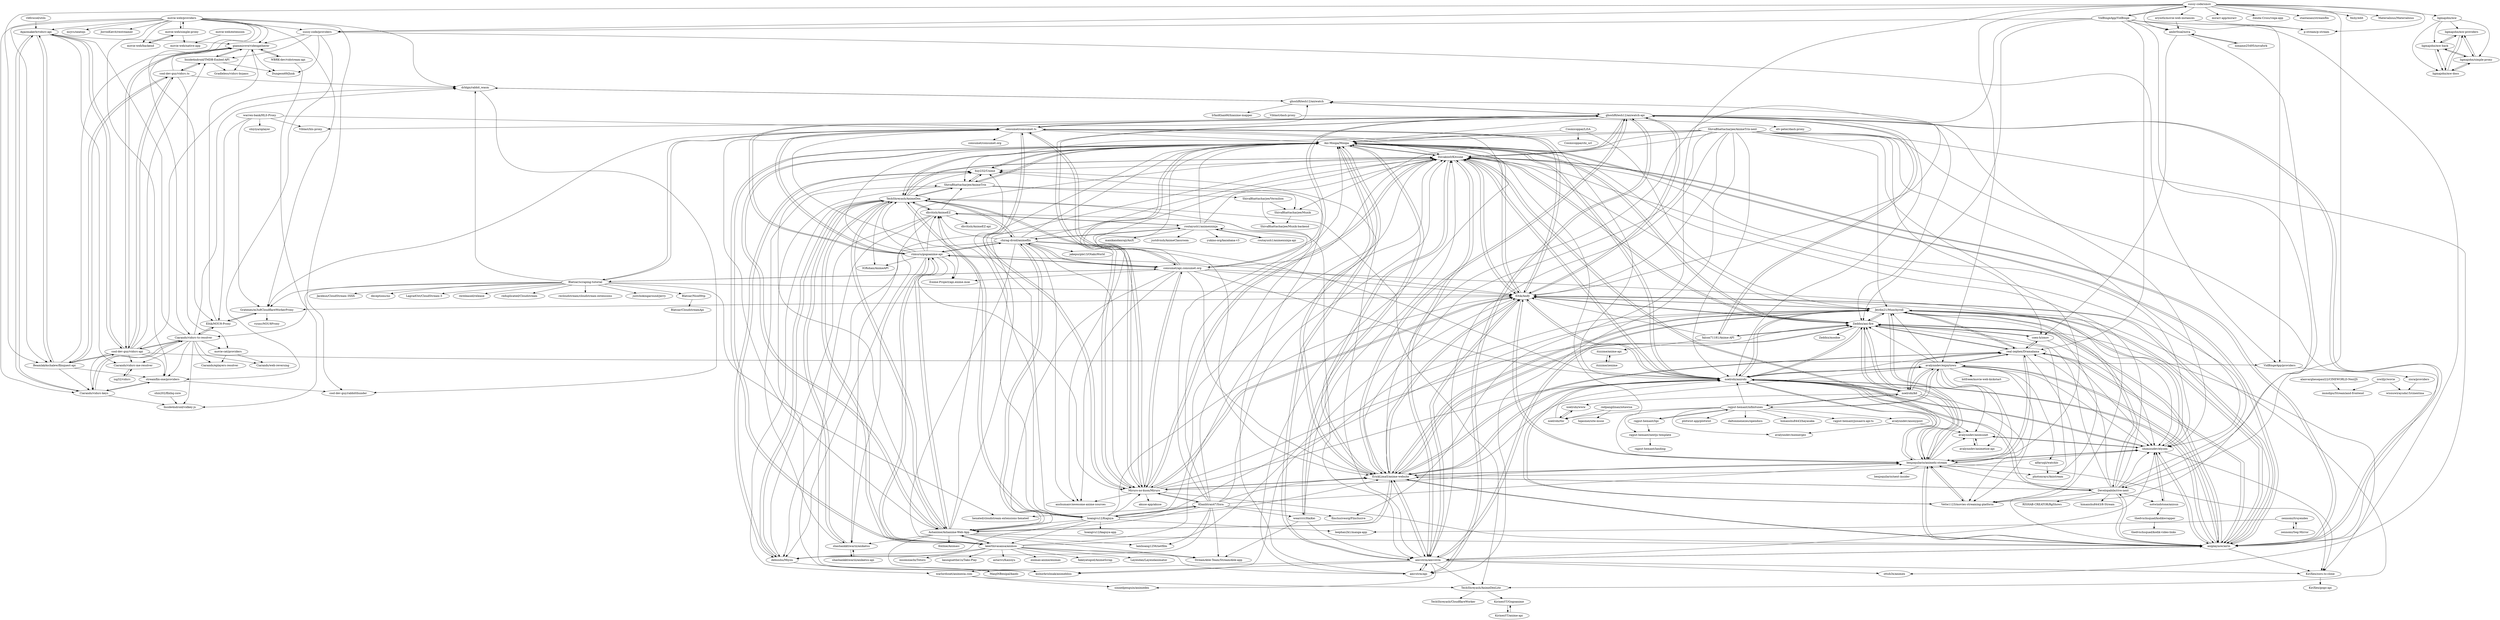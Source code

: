 digraph G {
"vb6rocod/utils" -> "Aijazmakerb/vidsrc-api"
"warren-bank/HLS-Proxy" -> "Gratenes/m3u8CloudflareWorkerProxy"
"warren-bank/HLS-Proxy" -> "Viblast/hls-proxy"
"warren-bank/HLS-Proxy" -> "shiyiya/oplayer"
"warren-bank/HLS-Proxy" -> "consumet/consumet.ts"
"warren-bank/HLS-Proxy" -> "Eltik/M3U8-Proxy"
"routayush1/animexninja" -> "routayush1/animexninja-api"
"routayush1/animexninja" -> "dhvitish/AnimeEZ"
"routayush1/animexninja" -> "Ani-Moopa/Moopa"
"routayush1/animexninja" -> "chirag-droid/animeflix"
"routayush1/animexninja" -> "manikandanraji/AniX" ["e"=1]
"routayush1/animexninja" -> "Dovakiin0/Kitsune"
"routayush1/animexninja" -> "justdvnsh/AnimeClassroom" ["e"=1]
"routayush1/animexninja" -> "debsishu/Miyou"
"routayush1/animexninja" -> "yukino-org/kazahana-v3" ["e"=1]
"routayush1/animexninja-api" -> "routayush1/animexninja"
"Dovakiin0/Kitsune" -> "Ani-Moopa/Moopa"
"Dovakiin0/Kitsune" -> "Zeddxx/ani-fire"
"Dovakiin0/Kitsune" -> "noelrohi/anirohi"
"Dovakiin0/Kitsune" -> "ErickLimaS/anime-website"
"Dovakiin0/Kitsune" -> "amvstrm/amvstrm"
"Dovakiin0/Kitsune" -> "Miruro-no-kuon/Miruro"
"Dovakiin0/Kitsune" -> "Eltik/Anify"
"Dovakiin0/Kitsune" -> "benjoquilario/animehi-stream"
"Dovakiin0/Kitsune" -> "TechShreyash/AnimeDex"
"Dovakiin0/Kitsune" -> "aniplaynow/airin"
"Dovakiin0/Kitsune" -> "shimizudev/elyzen"
"Dovakiin0/Kitsune" -> "anshumanv/awesome-anime-sources" ["e"=1]
"Dovakiin0/Kitsune" -> "ghoshRitesh12/aniwatch-api"
"Dovakiin0/Kitsune" -> "Jeydin21/Munchyroll"
"Dovakiin0/Kitsune" -> "huy232/Unime"
"hoangvu12/Kaguya" -> "hoangvu12/kaguya-app" ["e"=1]
"hoangvu12/Kaguya" -> "leephan2k1/manga-app"
"hoangvu12/Kaguya" -> "TechShreyash/AnimeDex"
"hoangvu12/Kaguya" -> "Dovakiin0/Kitsune"
"hoangvu12/Kaguya" -> "Ani-Moopa/Moopa"
"hoangvu12/Kaguya" -> "ErickLimaS/anime-website"
"hoangvu12/Kaguya" -> "Jeydin21/Munchyroll"
"hoangvu12/Kaguya" -> "keerthivasansa/animos"
"hoangvu12/Kaguya" -> "huy232/Unime"
"hoangvu12/Kaguya" -> "Eltik/Anify"
"hoangvu12/Kaguya" -> "debsishu/Miyou"
"hoangvu12/Kaguya" -> "Khanhtran47/Sora"
"hoangvu12/Kaguya" -> "Miruro-no-kuon/Miruro"
"hoangvu12/Kaguya" -> "dhvitish/AnimeEZ"
"hoangvu12/Kaguya" -> "Ashanime/Ashanime-Web-App"
"consumet/api.consumet.org" -> "consumet/consumet.ts"
"consumet/api.consumet.org" -> "riimuru/gogoanime-api"
"consumet/api.consumet.org" -> "ghoshRitesh12/aniwatch-api"
"consumet/api.consumet.org" -> "Miruro-no-kuon/Miruro"
"consumet/api.consumet.org" -> "Ani-Moopa/Moopa"
"consumet/api.consumet.org" -> "Eltik/Anify"
"consumet/api.consumet.org" -> "ErickLimaS/anime-website"
"consumet/api.consumet.org" -> "chirag-droid/animeflix"
"consumet/api.consumet.org" -> "Dovakiin0/Kitsune"
"consumet/api.consumet.org" -> "anshumanv/awesome-anime-sources" ["e"=1]
"consumet/api.consumet.org" -> "Enime-Project/api.enime.moe" ["e"=1]
"consumet/api.consumet.org" -> "Blatzar/scraping-tutorial"
"consumet/api.consumet.org" -> "Ashanime/Ashanime-Web-App"
"consumet/api.consumet.org" -> "noelrohi/anirohi"
"consumet/api.consumet.org" -> "aniplaynow/airin"
"riimuru/gogoanime-api" -> "consumet/api.consumet.org"
"riimuru/gogoanime-api" -> "chirag-droid/animeflix"
"riimuru/gogoanime-api" -> "consumet/consumet.ts"
"riimuru/gogoanime-api" -> "Ashanime/Ashanime-Web-App"
"riimuru/gogoanime-api" -> "keerthivasansa/animos"
"riimuru/gogoanime-api" -> "Ani-Moopa/Moopa"
"riimuru/gogoanime-api" -> "ghoshRitesh12/aniwatch-api"
"riimuru/gogoanime-api" -> "Dovakiin0/Kitsune"
"riimuru/gogoanime-api" -> "dhvitish/AnimeEZ"
"riimuru/gogoanime-api" -> "shashankktiwariii/anikatsu"
"riimuru/gogoanime-api" -> "TechShreyash/AnimeDex"
"riimuru/gogoanime-api" -> "Miruro-no-kuon/Miruro"
"riimuru/gogoanime-api" -> "Eltik/Anify"
"riimuru/gogoanime-api" -> "Enime-Project/api.enime.moe" ["e"=1]
"riimuru/gogoanime-api" -> "IGRohan/AnimeAPI"
"Khanhtran47/Sora" -> "Ani-Moopa/Moopa"
"Khanhtran47/Sora" -> "Miruro-no-kuon/Miruro"
"Khanhtran47/Sora" -> "StreamAble-Team/StreamAble-app" ["e"=1]
"Khanhtran47/Sora" -> "debsishu/Miyou"
"Khanhtran47/Sora" -> "Dovakiin0/Kitsune"
"Khanhtran47/Sora" -> "TechShreyash/AnimeDex"
"Khanhtran47/Sora" -> "Ashanime/Ashanime-Web-App"
"Khanhtran47/Sora" -> "hoangvu12/Kaguya"
"Khanhtran47/Sora" -> "benjoquilario/animehi-stream"
"Khanhtran47/Sora" -> "lamhoang1256/netfilm"
"Khanhtran47/Sora" -> "flixclusiveorg/Flixclusive" ["e"=1]
"Khanhtran47/Sora" -> "hexated/cloudstream-extensions-hexated" ["e"=1]
"Khanhtran47/Sora" -> "routayush1/animexninja"
"Khanhtran47/Sora" -> "ErickLimaS/anime-website"
"Khanhtran47/Sora" -> "wearrrrr/HaiKei"
"consumet/consumet.ts" -> "consumet/api.consumet.org"
"consumet/consumet.ts" -> "ghoshRitesh12/aniwatch-api"
"consumet/consumet.ts" -> "Eltik/Anify"
"consumet/consumet.ts" -> "Enime-Project/api.enime.moe" ["e"=1]
"consumet/consumet.ts" -> "riimuru/gogoanime-api"
"consumet/consumet.ts" -> "Blatzar/scraping-tutorial"
"consumet/consumet.ts" -> "ghoshRitesh12/aniwatch"
"consumet/consumet.ts" -> "Miruro-no-kuon/Miruro"
"consumet/consumet.ts" -> "Dovakiin0/Kitsune"
"consumet/consumet.ts" -> "Gratenes/m3u8CloudflareWorkerProxy"
"consumet/consumet.ts" -> "noelrohi/anirohi"
"consumet/consumet.ts" -> "Ani-Moopa/Moopa"
"consumet/consumet.ts" -> "consumet/consumet.org"
"consumet/consumet.ts" -> "Ashanime/Ashanime-Web-App"
"consumet/consumet.ts" -> "amvstrm/api"
"Blatzar/scraping-tutorial" -> "consumet/consumet.ts"
"Blatzar/scraping-tutorial" -> "Gratenes/m3u8CloudflareWorkerProxy"
"Blatzar/scraping-tutorial" -> "recloudstream/cloudstream-extensions" ["e"=1]
"Blatzar/scraping-tutorial" -> "Ciarands/vidsrc-to-resolver"
"Blatzar/scraping-tutorial" -> "justchokingaround/jerry" ["e"=1]
"Blatzar/scraping-tutorial" -> "Blatzar/NiceHttp"
"Blatzar/scraping-tutorial" -> "consumet/api.consumet.org"
"Blatzar/scraping-tutorial" -> "Jacekun/CloudStream-3XXX" ["e"=1]
"Blatzar/scraping-tutorial" -> "hexated/cloudstream-extensions-hexated" ["e"=1]
"Blatzar/scraping-tutorial" -> "deceptions/no" ["e"=1]
"Blatzar/scraping-tutorial" -> "LagradOst/CloudStream-3" ["e"=1]
"Blatzar/scraping-tutorial" -> "Eltik/Anify"
"Blatzar/scraping-tutorial" -> "rereleased/release" ["e"=1]
"Blatzar/scraping-tutorial" -> "reduplicated/Cloudstream" ["e"=1]
"Blatzar/scraping-tutorial" -> "drblgn/rabbit_wasm"
"debsishu/Miyou" -> "Manj0tBenipal/kaido"
"debsishu/Miyou" -> "huy232/Unime"
"debsishu/Miyou" -> "TechShreyash/AnimeDex"
"huy232/Unime" -> "ShivaBhattacharjee/AnimeTrix"
"huy232/Unime" -> "Ani-Moopa/Moopa"
"huy232/Unime" -> "debsishu/Miyou"
"chirag-droid/animeflix" -> "riimuru/gogoanime-api"
"chirag-droid/animeflix" -> "Dovakiin0/Kitsune"
"chirag-droid/animeflix" -> "routayush1/animexninja"
"chirag-droid/animeflix" -> "Ashanime/Ashanime-Web-App"
"chirag-droid/animeflix" -> "TechShreyash/AnimeDex"
"chirag-droid/animeflix" -> "Ani-Moopa/Moopa"
"chirag-droid/animeflix" -> "dhvitish/AnimeEZ"
"chirag-droid/animeflix" -> "Miruro-no-kuon/Miruro"
"chirag-droid/animeflix" -> "anshumanv/awesome-anime-sources" ["e"=1]
"chirag-droid/animeflix" -> "keerthivasansa/animos"
"chirag-droid/animeflix" -> "consumet/api.consumet.org"
"chirag-droid/animeflix" -> "ErickLimaS/anime-website"
"chirag-droid/animeflix" -> "noelrohi/anirohi"
"chirag-droid/animeflix" -> "debsishu/Miyou"
"chirag-droid/animeflix" -> "jakepurple13/OtakuWorld" ["e"=1]
"dhvitish/AnimeEZ" -> "dhvitish/AnimeEZ-api"
"dhvitish/AnimeEZ" -> "TechShreyash/AnimeDex"
"dhvitish/AnimeEZ" -> "kishorkrishnak/animebliss"
"dhvitish/AnimeEZ" -> "ShivaBhattacharjee/AnimeTrix"
"dhvitish/AnimeEZ" -> "routayush1/animexninja"
"dhvitish/AnimeEZ" -> "shashankktiwariii/anikatsu"
"dhvitish/AnimeEZ" -> "debsishu/Miyou"
"dhvitish/AnimeEZ" -> "amvstrm/amvstrm"
"Blatzar/NiceHttp" -> "Blatzar/CloudstreamApi"
"Viblast/dash-proxy" -> "elv-peter/dash-proxy"
"Viblast/dash-proxy" -> "Viblast/hls-proxy"
"thedvxchsquad/kodikwrapper" -> "thedvxchsquad/kodik-video-links"
"wearrrrr/HaiKei" -> "Ani-Moopa/Moopa"
"wearrrrr/HaiKei" -> "Dovakiin0/Kitsune"
"wearrrrr/HaiKei" -> "StreamAble-Team/StreamAble-app" ["e"=1]
"wearrrrr/HaiKei" -> "amvstrm/amvstrm"
"amvstrm/api" -> "amvstrm/amvstrm"
"amvstrm/api" -> "ghoshRitesh12/aniwatch-api"
"amvstrm/api" -> "huy232/Unime"
"amvstrm/amvstrm" -> "amvstrm/api"
"amvstrm/amvstrm" -> "Ani-Moopa/Moopa"
"amvstrm/amvstrm" -> "Dovakiin0/Kitsune"
"amvstrm/amvstrm" -> "kishorkrishnak/animebliss"
"amvstrm/amvstrm" -> "Jeydin21/Munchyroll"
"amvstrm/amvstrm" -> "aniplaynow/airin"
"amvstrm/amvstrm" -> "ottoh3x/animex"
"amvstrm/amvstrm" -> "KiriXen/zoro.to-clone"
"amvstrm/amvstrm" -> "TechShreyash/AnimeDexLite"
"amvstrm/amvstrm" -> "sinnedpenguin/animeden"
"amvstrm/amvstrm" -> "warlordsnet/animezia.com"
"amvstrm/amvstrm" -> "huy232/Unime"
"amvstrm/amvstrm" -> "shimizudev/elyzen"
"amvstrm/amvstrm" -> "ErickLimaS/anime-website"
"amvstrm/amvstrm" -> "Eltik/Anify"
"ErickLimaS/anime-website" -> "aniplaynow/airin"
"ErickLimaS/anime-website" -> "Jeydin21/Munchyroll"
"ErickLimaS/anime-website" -> "Zeddxx/ani-fire"
"ErickLimaS/anime-website" -> "benjoquilario/animehi-stream"
"ErickLimaS/anime-website" -> "Ani-Moopa/Moopa"
"ErickLimaS/anime-website" -> "Dovakiin0/Kitsune"
"ErickLimaS/anime-website" -> "shimizudev/elyzen"
"ErickLimaS/anime-website" -> "Eltik/Anify"
"ErickLimaS/anime-website" -> "ghoshRitesh12/aniwatch-api"
"ErickLimaS/anime-website" -> "noelrohi/anirohi"
"ErickLimaS/anime-website" -> "Miruro-no-kuon/Miruro"
"ErickLimaS/anime-website" -> "real-zephex/Dramalama"
"ErickLimaS/anime-website" -> "Developabile/rive-next"
"ErickLimaS/anime-website" -> "amvstrm/amvstrm"
"ErickLimaS/anime-website" -> "Ashanime/Ashanime-Web-App"
"Cosmicoppai/LiSA" -> "Jeydin21/Munchyroll"
"Cosmicoppai/LiSA" -> "Cosmicoppai/chi_url"
"Cosmicoppai/LiSA" -> "Ani-Moopa/Moopa"
"Ashanime/Ashanime-Web-App" -> "Ani-Moopa/Moopa"
"Ashanime/Ashanime-Web-App" -> "kishorkrishnak/animebliss"
"Ashanime/Ashanime-Web-App" -> "keerthivasansa/animos"
"Ashanime/Ashanime-Web-App" -> "riimuru/gogoanime-api"
"Ashanime/Ashanime-Web-App" -> "TechShreyash/AnimeDex"
"Ashanime/Ashanime-Web-App" -> "ErickLimaS/anime-website"
"Ashanime/Ashanime-Web-App" -> "shashankktiwariii/anikatsu"
"Ashanime/Ashanime-Web-App" -> "6ixline/Animasi"
"Ashanime/Ashanime-Web-App" -> "huy232/Unime"
"Ashanime/Ashanime-Web-App" -> "chirag-droid/animeflix"
"Ashanime/Ashanime-Web-App" -> "StreamAble-Team/StreamAble-app" ["e"=1]
"Ashanime/Ashanime-Web-App" -> "dhvitish/AnimeEZ"
"Ashanime/Ashanime-Web-App" -> "lamhoang1256/netfilm"
"Ashanime/Ashanime-Web-App" -> "Dovakiin0/Kitsune"
"Ashanime/Ashanime-Web-App" -> "aniplaynow/airin"
"keerthivasansa/animos" -> "Ani-Moopa/Moopa"
"keerthivasansa/animos" -> "TechShreyash/AnimeDex"
"keerthivasansa/animos" -> "StreamAble-Team/StreamAble-app" ["e"=1]
"keerthivasansa/animos" -> "Ashanime/Ashanime-Web-App"
"keerthivasansa/animos" -> "kaungsatthe1n/Tako-Play" ["e"=1]
"keerthivasansa/animos" -> "Dovakiin0/Kitsune"
"keerthivasansa/animos" -> "astarivi/Kaizoyu" ["e"=1]
"keerthivasansa/animos" -> "riimuru/gogoanime-api"
"keerthivasansa/animos" -> "enimax-anime/enimax" ["e"=1]
"keerthivasansa/animos" -> "amvstrm/api"
"keerthivasansa/animos" -> "fakeyatogod/AnimeScrap" ["e"=1]
"keerthivasansa/animos" -> "debsishu/Miyou"
"keerthivasansa/animos" -> "Layendan/Layendanimator" ["e"=1]
"keerthivasansa/animos" -> "insomniachi/Totoro" ["e"=1]
"keerthivasansa/animos" -> "Eltik/Anify"
"Miruro-no-kuon/Miruro" -> "Ani-Moopa/Moopa"
"Miruro-no-kuon/Miruro" -> "Dovakiin0/Kitsune"
"Miruro-no-kuon/Miruro" -> "ErickLimaS/anime-website"
"Miruro-no-kuon/Miruro" -> "ghoshRitesh12/aniwatch-api"
"Miruro-no-kuon/Miruro" -> "aniplaynow/airin"
"Miruro-no-kuon/Miruro" -> "Eltik/Anify"
"Miruro-no-kuon/Miruro" -> "consumet/api.consumet.org"
"Miruro-no-kuon/Miruro" -> "noelrohi/anirohi"
"Miruro-no-kuon/Miruro" -> "akuse-app/akuse" ["e"=1]
"Miruro-no-kuon/Miruro" -> "Zeddxx/ani-fire"
"Miruro-no-kuon/Miruro" -> "anshumanv/awesome-anime-sources" ["e"=1]
"Miruro-no-kuon/Miruro" -> "TechShreyash/AnimeDex"
"Miruro-no-kuon/Miruro" -> "benjoquilario/animehi-stream"
"Miruro-no-kuon/Miruro" -> "Khanhtran47/Sora"
"Miruro-no-kuon/Miruro" -> "consumet/consumet.ts"
"benjoquilario/animehi-stream" -> "shimizudev/elyzen"
"benjoquilario/animehi-stream" -> "aniplaynow/airin"
"benjoquilario/animehi-stream" -> "Zeddxx/ani-fire"
"benjoquilario/animehi-stream" -> "real-zephex/Dramalama"
"benjoquilario/animehi-stream" -> "noelrohi/anirohi"
"benjoquilario/animehi-stream" -> "Jeydin21/Munchyroll"
"benjoquilario/animehi-stream" -> "ErickLimaS/anime-website"
"benjoquilario/animehi-stream" -> "Eltik/Anify"
"benjoquilario/animehi-stream" -> "Vette1123/movies-streaming-platform"
"benjoquilario/animehi-stream" -> "KiriXen/zoro.to-clone"
"benjoquilario/animehi-stream" -> "avalynndev/animunet"
"benjoquilario/animehi-stream" -> "Dovakiin0/Kitsune"
"benjoquilario/animehi-stream" -> "photonrays/Anistream"
"benjoquilario/animehi-stream" -> "benjoquilario/next-insider"
"rajput-hemant/infinitunes" -> "noelrohi/kd"
"rajput-hemant/infinitunes" -> "rajput-hemant/jiosaavn-api-ts" ["e"=1]
"rajput-hemant/infinitunes" -> "avalynndev/enjoytown"
"rajput-hemant/infinitunes" -> "avalynndev/memergez"
"rajput-hemant/infinitunes" -> "rajput-hemant/nextjs-template"
"rajput-hemant/infinitunes" -> "rajput-hemant/lipi"
"rajput-hemant/infinitunes" -> "noelrohi/anirohi"
"rajput-hemant/infinitunes" -> "noelrohi/thr"
"rajput-hemant/infinitunes" -> "avalynndev/anonypost"
"rajput-hemant/infinitunes" -> "plotwist-app/plotwist" ["e"=1]
"rajput-hemant/infinitunes" -> "daltonmenezes/opendocs" ["e"=1]
"rajput-hemant/infinitunes" -> "himanshu8443/hayasaka" ["e"=1]
"TechShreyash/AnimeDex" -> "Dovakiin0/Kitsune"
"TechShreyash/AnimeDex" -> "Ani-Moopa/Moopa"
"TechShreyash/AnimeDex" -> "debsishu/Miyou"
"TechShreyash/AnimeDex" -> "dhvitish/AnimeEZ"
"TechShreyash/AnimeDex" -> "shashankktiwariii/anikatsu"
"TechShreyash/AnimeDex" -> "ShivaBhattacharjee/AnimeTrix"
"TechShreyash/AnimeDex" -> "keerthivasansa/animos"
"TechShreyash/AnimeDex" -> "Ashanime/Ashanime-Web-App"
"TechShreyash/AnimeDex" -> "warlordsnet/animezia.com"
"TechShreyash/AnimeDex" -> "huy232/Unime"
"TechShreyash/AnimeDex" -> "Miruro-no-kuon/Miruro"
"TechShreyash/AnimeDex" -> "TechShreyash/AnimeDexLite"
"TechShreyash/AnimeDex" -> "hoangvu12/Kaguya"
"TechShreyash/AnimeDex" -> "chirag-droid/animeflix"
"TechShreyash/AnimeDex" -> "IGRohan/AnimeAPI"
"ShivaBhattacharjee/AnimeTrix" -> "huy232/Unime"
"ShivaBhattacharjee/AnimeTrix" -> "ShivaBhattacharjee/Muxik"
"ShivaBhattacharjee/AnimeTrix" -> "kishorkrishnak/animebliss"
"ShivaBhattacharjee/AnimeTrix" -> "Ani-Moopa/Moopa"
"ShivaBhattacharjee/AnimeTrix" -> "TechShreyash/AnimeDex"
"ShivaBhattacharjee/AnimeTrix" -> "ShivaBhattacharjee/Vermilion"
"shashankktiwariii/anikatsu" -> "shashankktiwariii/anikatsu-api"
"shashankktiwariii/anikatsu" -> "TechShreyash/AnimeDex"
"shashankktiwariii/anikatsu" -> "ShivaBhattacharjee/AnimeTrix"
"isg32/vidsrc" -> "Ciarands/vidsrc-me-resolver"
"shashankktiwariii/anikatsu-api" -> "shashankktiwariii/anikatsu"
"movie-web/simple-proxy" -> "movie-web/backend"
"movie-web/simple-proxy" -> "movie-web/native-app"
"movie-web/simple-proxy" -> "movie-web/providers"
"shin202/flixhq-core" -> "Inside4ndroid/vidkey-js"
"noelrohi/anirohi" -> "shimizudev/elyzen"
"noelrohi/anirohi" -> "noelrohi/kd"
"noelrohi/anirohi" -> "benjoquilario/animehi-stream"
"noelrohi/anirohi" -> "avalynndev/enjoytown"
"noelrohi/anirohi" -> "Eltik/Anify"
"noelrohi/anirohi" -> "Zeddxx/ani-fire"
"noelrohi/anirohi" -> "aniplaynow/airin"
"noelrohi/anirohi" -> "Dovakiin0/Kitsune"
"noelrohi/anirohi" -> "Ani-Moopa/Moopa"
"noelrohi/anirohi" -> "Jeydin21/Munchyroll"
"noelrohi/anirohi" -> "Vette1123/movies-streaming-platform"
"noelrohi/anirohi" -> "ErickLimaS/anime-website"
"noelrohi/anirohi" -> "avalynndev/animunet"
"noelrohi/anirohi" -> "real-zephex/Dramalama"
"noelrohi/anirohi" -> "Developabile/rive-next"
"ghoshRitesh12/aniwatch-api" -> "Eltik/Anify"
"ghoshRitesh12/aniwatch-api" -> "ghoshRitesh12/aniwatch"
"ghoshRitesh12/aniwatch-api" -> "consumet/consumet.ts"
"ghoshRitesh12/aniwatch-api" -> "consumet/api.consumet.org"
"ghoshRitesh12/aniwatch-api" -> "ErickLimaS/anime-website"
"ghoshRitesh12/aniwatch-api" -> "Ani-Moopa/Moopa"
"ghoshRitesh12/aniwatch-api" -> "aniplaynow/airin"
"ghoshRitesh12/aniwatch-api" -> "Miruro-no-kuon/Miruro"
"ghoshRitesh12/aniwatch-api" -> "amvstrm/api"
"ghoshRitesh12/aniwatch-api" -> "Zeddxx/ani-fire"
"ghoshRitesh12/aniwatch-api" -> "Dovakiin0/Kitsune"
"ghoshRitesh12/aniwatch-api" -> "noelrohi/anirohi"
"ghoshRitesh12/aniwatch-api" -> "falcon71181/Anime-API"
"ghoshRitesh12/aniwatch-api" -> "riimuru/gogoanime-api"
"ghoshRitesh12/aniwatch-api" -> "shimizudev/elyzen"
"Eltik/Anify" -> "noelrohi/anirohi"
"Eltik/Anify" -> "aniplaynow/airin"
"Eltik/Anify" -> "Zeddxx/ani-fire"
"Eltik/Anify" -> "benjoquilario/animehi-stream"
"Eltik/Anify" -> "ghoshRitesh12/aniwatch-api"
"Eltik/Anify" -> "Ani-Moopa/Moopa"
"Eltik/Anify" -> "ErickLimaS/anime-website"
"Eltik/Anify" -> "Dovakiin0/Kitsune"
"Eltik/Anify" -> "consumet/consumet.ts"
"Eltik/Anify" -> "Jeydin21/Munchyroll"
"Eltik/Anify" -> "shimizudev/elyzen"
"Eltik/Anify" -> "Miruro-no-kuon/Miruro"
"Eltik/Anify" -> "Gratenes/m3u8CloudflareWorkerProxy"
"Eltik/Anify" -> "amvstrm/amvstrm"
"Eltik/Anify" -> "ghoshRitesh12/aniwatch"
"ShivaBhattacharjee/AnimeTrix-next" -> "shimizudev/elyzen"
"ShivaBhattacharjee/AnimeTrix-next" -> "aniplaynow/airin"
"ShivaBhattacharjee/AnimeTrix-next" -> "ErickLimaS/anime-website"
"ShivaBhattacharjee/AnimeTrix-next" -> "Ani-Moopa/Moopa"
"ShivaBhattacharjee/AnimeTrix-next" -> "Eltik/Anify"
"ShivaBhattacharjee/AnimeTrix-next" -> "ShivaBhattacharjee/AnimeTrix"
"ShivaBhattacharjee/AnimeTrix-next" -> "Dovakiin0/Kitsune"
"ShivaBhattacharjee/AnimeTrix-next" -> "noelrohi/anirohi"
"ShivaBhattacharjee/AnimeTrix-next" -> "benjoquilario/animehi-stream"
"ShivaBhattacharjee/AnimeTrix-next" -> "amvstrm/api"
"ShivaBhattacharjee/AnimeTrix-next" -> "coen-h/zmov"
"ShivaBhattacharjee/AnimeTrix-next" -> "ottoh3x/animex"
"ShivaBhattacharjee/AnimeTrix-next" -> "ShivaBhattacharjee/Muxik"
"ShivaBhattacharjee/AnimeTrix-next" -> "amvstrm/amvstrm"
"ShivaBhattacharjee/AnimeTrix-next" -> "Jeydin21/Munchyroll"
"Ani-Moopa/Moopa" -> "Dovakiin0/Kitsune"
"Ani-Moopa/Moopa" -> "aniplaynow/airin"
"Ani-Moopa/Moopa" -> "Miruro-no-kuon/Miruro"
"Ani-Moopa/Moopa" -> "amvstrm/amvstrm"
"Ani-Moopa/Moopa" -> "Eltik/Anify"
"Ani-Moopa/Moopa" -> "ErickLimaS/anime-website"
"Ani-Moopa/Moopa" -> "noelrohi/anirohi"
"Ani-Moopa/Moopa" -> "Ashanime/Ashanime-Web-App"
"Ani-Moopa/Moopa" -> "huy232/Unime"
"Ani-Moopa/Moopa" -> "TechShreyash/AnimeDex"
"Ani-Moopa/Moopa" -> "ShivaBhattacharjee/AnimeTrix"
"Ani-Moopa/Moopa" -> "Zeddxx/ani-fire"
"Ani-Moopa/Moopa" -> "keerthivasansa/animos"
"Ani-Moopa/Moopa" -> "benjoquilario/animehi-stream"
"Ani-Moopa/Moopa" -> "wearrrrr/HaiKei"
"movie-web/backend" -> "movie-web/simple-proxy"
"ShivaBhattacharjee/Muxik" -> "ShivaBhattacharjee/Muxik-backend"
"rajput-hemant/nextjs-template" -> "rajput-hemant/landing"
"Eltik/M3U8-Proxy" -> "Gratenes/m3u8CloudflareWorkerProxy"
"Eltik/M3U8-Proxy" -> "Ciarands/vidsrc-to-resolver"
"Eltik/M3U8-Proxy" -> "giammirove/videogatherer"
"Vette1123/movies-streaming-platform" -> "benjoquilario/animehi-stream"
"Vette1123/movies-streaming-platform" -> "noelrohi/anirohi"
"redpangilinan/iotawise" -> "noelrohi/thr"
"redpangilinan/iotawise" -> "hqasmei/site-muse"
"movie-web/providers" -> "BeamlakAschalew/flixquest-api"
"movie-web/providers" -> "drblgn/rabbit_wasm"
"movie-web/providers" -> "movie-web/simple-proxy"
"movie-web/providers" -> "Ciarands/vidsrc-keys"
"movie-web/providers" -> "movie-web/backend"
"movie-web/providers" -> "Gratenes/m3u8CloudflareWorkerProxy"
"movie-web/providers" -> "Aijazmakerb/vidsrc-api"
"movie-web/providers" -> "Ciarands/vidsrc-to-resolver"
"movie-web/providers" -> "mrjvs/neatojs"
"movie-web/providers" -> "JorrinKievit/restreamer"
"movie-web/providers" -> "streamflix-one/providers"
"movie-web/providers" -> "giammirove/videogatherer"
"movie-web/providers" -> "sussy-code/providers"
"movie-web/providers" -> "cool-dev-guy/rabbitthunder"
"movie-web/providers" -> "Eltik/M3U8-Proxy"
"zennomi/truyendex" -> "leephan2k1/manga-app"
"zennomi/truyendex" -> "zennomi/Seg-Mirror"
"Jeydin21/Munchyroll" -> "shimizudev/elyzen"
"Jeydin21/Munchyroll" -> "ErickLimaS/anime-website"
"Jeydin21/Munchyroll" -> "benjoquilario/animehi-stream"
"Jeydin21/Munchyroll" -> "real-zephex/Dramalama"
"Jeydin21/Munchyroll" -> "Zeddxx/ani-fire"
"Jeydin21/Munchyroll" -> "aniplaynow/airin"
"Jeydin21/Munchyroll" -> "Developabile/rive-next"
"Jeydin21/Munchyroll" -> "noelrohi/anirohi"
"Jeydin21/Munchyroll" -> "kishorkrishnak/animebliss"
"Jeydin21/Munchyroll" -> "photonrays/Anistream"
"Jeydin21/Munchyroll" -> "amvstrm/amvstrm"
"Jeydin21/Munchyroll" -> "TechShreyash/AnimeDexLite"
"Jeydin21/Munchyroll" -> "Eltik/Anify"
"noelrohi/thr" -> "noelrohi/www"
"noelrohi/thr" -> "noelrohi/anirohi"
"warlordsnet/animezia.com" -> "sinnedpenguin/animeden"
"warlordsnet/animezia.com" -> "TechShreyash/AnimeDexLite"
"ShivaBhattacharjee/Vermilion" -> "ShivaBhattacharjee/Muxik"
"ShivaBhattacharjee/Vermilion" -> "ShivaBhattacharjee/Muxik-backend"
"alanvarghesepaul22/CINEWORLD-NextJS" -> "immdipu/Streamland-frontend"
"Gratenes/m3u8CloudflareWorkerProxy" -> "Eltik/M3U8-Proxy"
"Gratenes/m3u8CloudflareWorkerProxy" -> "vynxc/M3U8Proxy"
"noelrohi/www" -> "noelrohi/thr"
"zisra/providers" -> "wisnuwirayuda15/cinextma"
"avalynndev/enjoytown" -> "real-zephex/Dramalama"
"avalynndev/enjoytown" -> "noelrohi/anirohi"
"avalynndev/enjoytown" -> "noelrohi/kd"
"avalynndev/enjoytown" -> "avalynndev/animetize-api"
"avalynndev/enjoytown" -> "aniplaynow/airin"
"avalynndev/enjoytown" -> "avalynndev/animunet"
"avalynndev/enjoytown" -> "shimizudev/elyzen"
"avalynndev/enjoytown" -> "benjoquilario/animehi-stream"
"avalynndev/enjoytown" -> "Vette1123/movies-streaming-platform"
"avalynndev/enjoytown" -> "alfaruqii/watchlo"
"avalynndev/enjoytown" -> "Zeddxx/ani-fire"
"avalynndev/enjoytown" -> "Jeydin21/Munchyroll"
"avalynndev/enjoytown" -> "ErickLimaS/anime-website"
"avalynndev/enjoytown" -> "bitfreee/movie-web-kickstart"
"avalynndev/enjoytown" -> "rajput-hemant/infinitunes"
"coen-h/zmov" -> "real-zephex/Dramalama"
"coen-h/zmov" -> "shimizudev/elyzen"
"coen-h/zmov" -> "Zeddxx/ani-fire"
"VidBingeApp/VidBinge" -> "sussy-code/smov"
"VidBingeApp/VidBinge" -> "sussy-code/providers"
"VidBingeApp/VidBinge" -> "p-stream/p-stream"
"VidBingeApp/VidBinge" -> "Developabile/rive-next"
"VidBingeApp/VidBinge" -> "VidBingeApp/providers"
"VidBingeApp/VidBinge" -> "real-zephex/Dramalama"
"VidBingeApp/VidBinge" -> "ambr0sial/nova"
"VidBingeApp/VidBinge" -> "aniplaynow/airin"
"VidBingeApp/VidBinge" -> "Zeddxx/ani-fire"
"VidBingeApp/VidBinge" -> "ErickLimaS/anime-website"
"rajput-hemant/lipi" -> "rajput-hemant/nextjs-template"
"rajput-hemant/lipi" -> "rajput-hemant/infinitunes"
"zennomi/Seg-Mirror" -> "zennomi/truyendex"
"sussy-code/smov" -> "VidBingeApp/VidBinge"
"sussy-code/smov" -> "sussy-code/providers"
"sussy-code/smov" -> "erynith/movie-web-instances"
"sussy-code/smov" -> "mirarr-app/mirarr" ["e"=1]
"sussy-code/smov" -> "flixclusiveorg/Flixclusive" ["e"=1]
"sussy-code/smov" -> "Zenda-Cross/vega-app" ["e"=1]
"sussy-code/smov" -> "Developabile/rive-next"
"sussy-code/smov" -> "stantanasi/streamflix" ["e"=1]
"sussy-code/smov" -> "ligmajohn/mw"
"sussy-code/smov" -> "ambr0sial/nova"
"sussy-code/smov" -> "fmhy/edit" ["e"=1]
"sussy-code/smov" -> "Materialious/Materialious" ["e"=1]
"sussy-code/smov" -> "avalynndev/enjoytown"
"sussy-code/smov" -> "p-stream/p-stream"
"sussy-code/smov" -> "BeamlakAschalew/flixquest-api"
"Zeddxx/ani-fire" -> "benjoquilario/animehi-stream"
"Zeddxx/ani-fire" -> "aniplaynow/airin"
"Zeddxx/ani-fire" -> "Jeydin21/Munchyroll"
"Zeddxx/ani-fire" -> "Dovakiin0/Kitsune"
"Zeddxx/ani-fire" -> "noelrohi/anirohi"
"Zeddxx/ani-fire" -> "ErickLimaS/anime-website"
"Zeddxx/ani-fire" -> "Eltik/Anify"
"Zeddxx/ani-fire" -> "KiriXen/zoro.to-clone"
"Zeddxx/ani-fire" -> "real-zephex/Dramalama"
"Zeddxx/ani-fire" -> "noelrohi/kd"
"Zeddxx/ani-fire" -> "falcon71181/Anime-API"
"Zeddxx/ani-fire" -> "Zeddxx/moobie"
"Zeddxx/ani-fire" -> "coen-h/zmov"
"Zeddxx/ani-fire" -> "photonrays/Anistream"
"Zeddxx/ani-fire" -> "Ani-Moopa/Moopa"
"sussy-code/providers" -> "VidBingeApp/providers"
"sussy-code/providers" -> "Inside4ndroid/TMDB-Embed-API"
"sussy-code/providers" -> "giammirove/videogatherer"
"sussy-code/providers" -> "Dungeon69/Junk"
"sussy-code/providers" -> "streamflix-one/providers"
"real-zephex/Dramalama" -> "benjoquilario/animehi-stream"
"real-zephex/Dramalama" -> "avalynndev/enjoytown"
"real-zephex/Dramalama" -> "Jeydin21/Munchyroll"
"real-zephex/Dramalama" -> "aniplaynow/airin"
"real-zephex/Dramalama" -> "noelrohi/kd"
"real-zephex/Dramalama" -> "coen-h/zmov"
"real-zephex/Dramalama" -> "Zeddxx/ani-fire"
"real-zephex/Dramalama" -> "Vette1123/movies-streaming-platform"
"real-zephex/Dramalama" -> "shimizudev/elyzen"
"real-zephex/Dramalama" -> "ErickLimaS/anime-website"
"aniplaynow/airin" -> "benjoquilario/animehi-stream"
"aniplaynow/airin" -> "ErickLimaS/anime-website"
"aniplaynow/airin" -> "Zeddxx/ani-fire"
"aniplaynow/airin" -> "Ani-Moopa/Moopa"
"aniplaynow/airin" -> "shimizudev/elyzen"
"aniplaynow/airin" -> "Eltik/Anify"
"aniplaynow/airin" -> "real-zephex/Dramalama"
"aniplaynow/airin" -> "noelrohi/anirohi"
"aniplaynow/airin" -> "KiriXen/zoro.to-clone"
"aniplaynow/airin" -> "Jeydin21/Munchyroll"
"aniplaynow/airin" -> "Dovakiin0/Kitsune"
"aniplaynow/airin" -> "avalynndev/enjoytown"
"aniplaynow/airin" -> "amvstrm/amvstrm"
"aniplaynow/airin" -> "Developabile/rive-next"
"aniplaynow/airin" -> "ghoshRitesh12/aniwatch-api"
"TechShreyash/AnimeDexLite" -> "TechShreyash/CloudflareWorker"
"TechShreyash/AnimeDexLite" -> "KirixenYT/Gogoanime"
"avalynndev/animetize-api" -> "avalynndev/animunet"
"avalynndev/animunet" -> "avalynndev/animetize-api"
"avalynndev/animunet" -> "shimizudev/elyzen"
"ambr0sial/nova" -> "coen-h/zmov"
"ambr0sial/nova" -> "noname25495/novafork"
"ambr0sial/nova" -> "Vette1123/movies-streaming-platform"
"Developabile/rive-next" -> "Jeydin21/Munchyroll"
"Developabile/rive-next" -> "aniplaynow/airin"
"Developabile/rive-next" -> "ErickLimaS/anime-website"
"Developabile/rive-next" -> "noelrohi/anirohi"
"Developabile/rive-next" -> "shimizudev/elyzen"
"Developabile/rive-next" -> "benjoquilario/animehi-stream"
"Developabile/rive-next" -> "real-zephex/Dramalama"
"Developabile/rive-next" -> "Vette1123/movies-streaming-platform"
"Developabile/rive-next" -> "notwindstone/anisun"
"Developabile/rive-next" -> "himanshu8443/8-Stream"
"Developabile/rive-next" -> "Zeddxx/ani-fire"
"Developabile/rive-next" -> "Dovakiin0/Kitsune"
"Developabile/rive-next" -> "Ani-Moopa/Moopa"
"Developabile/rive-next" -> "RISHAB-CREATOR/RgShows"
"falcon71181/Anime-API" -> "Zeddxx/ani-fire"
"falcon71181/Anime-API" -> "itzzzme/anime-api"
"falcon71181/Anime-API" -> "Eltik/Anify"
"falcon71181/Anime-API" -> "ghoshRitesh12/aniwatch-api"
"erynith/movie-web-instances" -> "ambr0sial/nova"
"erynith/movie-web-instances" -> "p-stream/p-stream"
"Ciarands/vidsrc-to-resolver" -> "Ciarands/vidsrc-keys"
"Ciarands/vidsrc-to-resolver" -> "movie-cat/providers"
"Ciarands/vidsrc-to-resolver" -> "Ciarands/vidsrc-me-resolver"
"Ciarands/vidsrc-to-resolver" -> "Aijazmakerb/vidsrc-api"
"Ciarands/vidsrc-to-resolver" -> "Ciarands/web-reversing"
"Ciarands/vidsrc-to-resolver" -> "Eltik/M3U8-Proxy"
"Ciarands/vidsrc-to-resolver" -> "streamflix-one/providers"
"Ciarands/vidsrc-to-resolver" -> "drblgn/rabbit_wasm"
"Ciarands/vidsrc-to-resolver" -> "Ciarands/eplayers-resolver"
"Ciarands/vidsrc-to-resolver" -> "Inside4ndroid/vidkey-js"
"Ciarands/vidsrc-to-resolver" -> "cool-dev-guy/vidsrc-api"
"drblgn/rabbit_wasm" -> "cool-dev-guy/rabbitthunder"
"drblgn/rabbit_wasm" -> "ghoshRitesh12/aniwatch"
"itzzzme/anime-api" -> "itzzzme/zenime"
"ligmajohn/mw-providers" -> "ligmajohn/mw-back"
"ligmajohn/mw-providers" -> "ligmajohn/mw-docs"
"ligmajohn/mw-providers" -> "ligmajohn/simple-proxy"
"cool-dev-guy/vidsrc-api" -> "cool-dev-guy/vidsrc.ts"
"cool-dev-guy/vidsrc-api" -> "giammirove/videogatherer"
"cool-dev-guy/vidsrc-api" -> "Aijazmakerb/vidsrc-api"
"cool-dev-guy/vidsrc-api" -> "Ciarands/vidsrc-me-resolver"
"cool-dev-guy/vidsrc-api" -> "BeamlakAschalew/flixquest-api"
"cool-dev-guy/vidsrc-api" -> "Ciarands/vidsrc-keys"
"cool-dev-guy/vidsrc-api" -> "Inside4ndroid/TMDB-Embed-API"
"cool-dev-guy/vidsrc-api" -> "Ciarands/vidsrc-to-resolver"
"cool-dev-guy/vidsrc-api" -> "VidBingeApp/providers"
"cool-dev-guy/vidsrc-api" -> "streamflix-one/providers"
"cool-dev-guy/vidsrc-api" -> "drblgn/rabbit_wasm"
"noelrohi/kd" -> "noelrohi/anirohi"
"noelrohi/kd" -> "real-zephex/Dramalama"
"noelrohi/kd" -> "avalynndev/enjoytown"
"noelrohi/kd" -> "noelrohi/www"
"noelrohi/kd" -> "Zeddxx/ani-fire"
"noelrohi/kd" -> "Vette1123/movies-streaming-platform"
"noelrohi/kd" -> "rajput-hemant/infinitunes"
"noelrohi/kd" -> "benjoquilario/animehi-stream"
"Ciarands/vidsrc-me-resolver" -> "isg32/vidsrc"
"Aijazmakerb/vidsrc-api" -> "Ciarands/vidsrc-keys"
"Aijazmakerb/vidsrc-api" -> "Ciarands/vidsrc-me-resolver"
"Aijazmakerb/vidsrc-api" -> "BeamlakAschalew/flixquest-api"
"Aijazmakerb/vidsrc-api" -> "cool-dev-guy/vidsrc-api"
"Aijazmakerb/vidsrc-api" -> "giammirove/videogatherer"
"streamflix-one/providers" -> "cool-dev-guy/rabbitthunder"
"streamflix-one/providers" -> "Ciarands/vidsrc-keys"
"VidBingeApp/providers" -> "zisra/providers"
"BeamlakAschalew/flixquest-api" -> "Aijazmakerb/vidsrc-api"
"BeamlakAschalew/flixquest-api" -> "cool-dev-guy/vidsrc.ts"
"BeamlakAschalew/flixquest-api" -> "cool-dev-guy/vidsrc-api"
"BeamlakAschalew/flixquest-api" -> "giammirove/videogatherer"
"BeamlakAschalew/flixquest-api" -> "Ciarands/vidsrc-keys"
"BeamlakAschalew/flixquest-api" -> "streamflix-one/providers"
"notwindstone/anisun" -> "shimizudev/elyzen"
"notwindstone/anisun" -> "thedvxchsquad/kodikwrapper"
"ligmajohn/mw" -> "ligmajohn/mw-back"
"ligmajohn/mw" -> "ligmajohn/mw-providers"
"ligmajohn/mw" -> "ligmajohn/mw-docs"
"ligmajohn/mw" -> "ligmajohn/simple-proxy"
"KirixenYT/Gogoanime" -> "KirixenYT/anime-api"
"Ciarands/vidsrc-keys" -> "Aijazmakerb/vidsrc-api"
"Ciarands/vidsrc-keys" -> "Ciarands/vidsrc-to-resolver"
"Ciarands/vidsrc-keys" -> "Inside4ndroid/vidkey-js"
"Ciarands/vidsrc-keys" -> "streamflix-one/providers"
"KirixenYT/anime-api" -> "KirixenYT/Gogoanime"
"ligmajohn/simple-proxy" -> "ligmajohn/mw-docs"
"ligmajohn/simple-proxy" -> "ligmajohn/mw-back"
"ligmajohn/simple-proxy" -> "ligmajohn/mw-providers"
"movie-web/extension" -> "movie-web/native-app"
"ligmajohn/mw-back" -> "ligmajohn/simple-proxy"
"ligmajohn/mw-back" -> "ligmajohn/mw-docs"
"ligmajohn/mw-back" -> "ligmajohn/mw-providers"
"movie-cat/providers" -> "Ciarands/eplayers-resolver"
"movie-cat/providers" -> "Ciarands/web-reversing"
"ligmajohn/mw-docs" -> "ligmajohn/simple-proxy"
"ligmajohn/mw-docs" -> "ligmajohn/mw-back"
"ligmajohn/mw-docs" -> "ligmajohn/mw-providers"
"noname25495/novafork" -> "ambr0sial/nova"
"alfaruqii/watchlo" -> "photonrays/Anistream"
"shimizudev/elyzen" -> "avalynndev/animunet"
"shimizudev/elyzen" -> "benjoquilario/animehi-stream"
"shimizudev/elyzen" -> "KiriXen/zoro.to-clone"
"shimizudev/elyzen" -> "notwindstone/anisun"
"shimizudev/elyzen" -> "noelrohi/anirohi"
"shimizudev/elyzen" -> "Jeydin21/Munchyroll"
"shimizudev/elyzen" -> "aniplaynow/airin"
"avalynndev/anonypost" -> "avalynndev/memergez"
"avalynndev/anonypost" -> "avalynndev/animunet"
"WBRK-dev/vidstream-api" -> "giammirove/videogatherer"
"WBRK-dev/vidstream-api" -> "Inside4ndroid/vidkey-js"
"ghoshRitesh12/aniwatch" -> "drblgn/rabbit_wasm"
"ghoshRitesh12/aniwatch" -> "IrfanKhan66/hianime-mapper"
"ghoshRitesh12/aniwatch" -> "ghoshRitesh12/aniwatch-api"
"Inside4ndroid/TMDB-Embed-API" -> "cool-dev-guy/vidsrc.ts"
"Inside4ndroid/TMDB-Embed-API" -> "giammirove/videogatherer"
"Inside4ndroid/TMDB-Embed-API" -> "Gradleless/vidsrc-bypass"
"Inside4ndroid/TMDB-Embed-API" -> "Dungeon69/Junk"
"cool-dev-guy/vidsrc.ts" -> "Inside4ndroid/TMDB-Embed-API"
"cool-dev-guy/vidsrc.ts" -> "cool-dev-guy/vidsrc-api"
"cool-dev-guy/vidsrc.ts" -> "movie-cat/providers"
"cool-dev-guy/vidsrc.ts" -> "BeamlakAschalew/flixquest-api"
"cool-dev-guy/vidsrc.ts" -> "giammirove/videogatherer"
"cool-dev-guy/vidsrc.ts" -> "drblgn/rabbit_wasm"
"KiriXen/zoro.to-clone" -> "KiriXen/gogo-api"
"iswilljr/wovie" -> "immdipu/Streamland-frontend"
"iswilljr/wovie" -> "wisnuwirayuda15/cinextma"
"itzzzme/zenime" -> "itzzzme/anime-api"
"giammirove/videogatherer" -> "Gradleless/vidsrc-bypass"
"giammirove/videogatherer" -> "WBRK-dev/vidstream-api"
"giammirove/videogatherer" -> "Inside4ndroid/TMDB-Embed-API"
"giammirove/videogatherer" -> "cool-dev-guy/vidsrc-api"
"giammirove/videogatherer" -> "Dungeon69/Junk"
"vb6rocod/utils" ["l"="-45.49,10.067"]
"Aijazmakerb/vidsrc-api" ["l"="-45.445,10.071"]
"warren-bank/HLS-Proxy" ["l"="-45.367,10.16"]
"Gratenes/m3u8CloudflareWorkerProxy" ["l"="-45.354,10.109"]
"Viblast/hls-proxy" ["l"="-45.392,10.227"]
"shiyiya/oplayer" ["l"="-45.398,10.194"]
"consumet/consumet.ts" ["l"="-45.273,10.099"]
"Eltik/M3U8-Proxy" ["l"="-45.395,10.107"]
"routayush1/animexninja" ["l"="-45.156,10.061"]
"routayush1/animexninja-api" ["l"="-45.116,10.063"]
"dhvitish/AnimeEZ" ["l"="-45.174,10.054"]
"Ani-Moopa/Moopa" ["l"="-45.225,10.051"]
"chirag-droid/animeflix" ["l"="-45.197,10.088"]
"manikandanraji/AniX" ["l"="-45.298,10.747"]
"Dovakiin0/Kitsune" ["l"="-45.239,10.057"]
"justdvnsh/AnimeClassroom" ["l"="-45.15,10.813"]
"debsishu/Miyou" ["l"="-45.171,10.068"]
"yukino-org/kazahana-v3" ["l"="-45.119,10.869"]
"Zeddxx/ani-fire" ["l"="-45.277,10.047"]
"noelrohi/anirohi" ["l"="-45.273,10.06"]
"ErickLimaS/anime-website" ["l"="-45.25,10.046"]
"amvstrm/amvstrm" ["l"="-45.228,10.025"]
"Miruro-no-kuon/Miruro" ["l"="-45.235,10.075"]
"Eltik/Anify" ["l"="-45.258,10.064"]
"benjoquilario/animehi-stream" ["l"="-45.265,10.033"]
"TechShreyash/AnimeDex" ["l"="-45.192,10.061"]
"aniplaynow/airin" ["l"="-45.262,10.046"]
"shimizudev/elyzen" ["l"="-45.277,10.035"]
"anshumanv/awesome-anime-sources" ["l"="-45.108,10.894"]
"ghoshRitesh12/aniwatch-api" ["l"="-45.263,10.078"]
"Jeydin21/Munchyroll" ["l"="-45.255,10.026"]
"huy232/Unime" ["l"="-45.201,10.049"]
"hoangvu12/Kaguya" ["l"="-45.188,10.04"]
"hoangvu12/kaguya-app" ["l"="-45.027,10.74"]
"leephan2k1/manga-app" ["l"="-45.102,10.005"]
"keerthivasansa/animos" ["l"="-45.211,10.075"]
"Khanhtran47/Sora" ["l"="-45.198,10.026"]
"Ashanime/Ashanime-Web-App" ["l"="-45.209,10.061"]
"consumet/api.consumet.org" ["l"="-45.248,10.103"]
"riimuru/gogoanime-api" ["l"="-45.218,10.099"]
"Enime-Project/api.enime.moe" ["l"="-54.12,-12.458"]
"Blatzar/scraping-tutorial" ["l"="-45.323,10.102"]
"shashankktiwariii/anikatsu" ["l"="-45.167,10.086"]
"IGRohan/AnimeAPI" ["l"="-45.167,10.111"]
"StreamAble-Team/StreamAble-app" ["l"="-45.092,10.759"]
"lamhoang1256/netfilm" ["l"="-45.163,10.016"]
"flixclusiveorg/Flixclusive" ["l"="-45.03,10.753"]
"hexated/cloudstream-extensions-hexated" ["l"="-45.059,10.71"]
"wearrrrr/HaiKei" ["l"="-45.215,10.009"]
"ghoshRitesh12/aniwatch" ["l"="-45.317,10.081"]
"consumet/consumet.org" ["l"="-45.246,10.149"]
"amvstrm/api" ["l"="-45.235,10.043"]
"recloudstream/cloudstream-extensions" ["l"="-45.129,10.683"]
"Ciarands/vidsrc-to-resolver" ["l"="-45.412,10.083"]
"justchokingaround/jerry" ["l"="-17.072,-5.238"]
"Blatzar/NiceHttp" ["l"="-45.36,10.134"]
"Jacekun/CloudStream-3XXX" ["l"="-45.101,10.791"]
"deceptions/no" ["l"="-45.089,10.824"]
"LagradOst/CloudStream-3" ["l"="-45.091,10.877"]
"rereleased/release" ["l"="-45.116,10.749"]
"reduplicated/Cloudstream" ["l"="-45.126,10.715"]
"drblgn/rabbit_wasm" ["l"="-45.378,10.081"]
"Manj0tBenipal/kaido" ["l"="-45.123,10.088"]
"ShivaBhattacharjee/AnimeTrix" ["l"="-45.188,10.071"]
"jakepurple13/OtakuWorld" ["l"="-45.059,10.86"]
"dhvitish/AnimeEZ-api" ["l"="-45.129,10.04"]
"kishorkrishnak/animebliss" ["l"="-45.209,10.037"]
"Blatzar/CloudstreamApi" ["l"="-45.388,10.15"]
"Viblast/dash-proxy" ["l"="-45.411,10.268"]
"elv-peter/dash-proxy" ["l"="-45.422,10.293"]
"thedvxchsquad/kodikwrapper" ["l"="-45.364,10.012"]
"thedvxchsquad/kodik-video-links" ["l"="-45.395,9.991"]
"ottoh3x/animex" ["l"="-45.235,9.991"]
"KiriXen/zoro.to-clone" ["l"="-45.26,10.009"]
"TechShreyash/AnimeDexLite" ["l"="-45.195,9.991"]
"sinnedpenguin/animeden" ["l"="-45.208,9.987"]
"warlordsnet/animezia.com" ["l"="-45.18,10"]
"real-zephex/Dramalama" ["l"="-45.287,10.033"]
"Developabile/rive-next" ["l"="-45.279,10.018"]
"Cosmicoppai/LiSA" ["l"="-45.228,9.972"]
"Cosmicoppai/chi_url" ["l"="-45.222,9.936"]
"6ixline/Animasi" ["l"="-45.15,10.035"]
"kaungsatthe1n/Tako-Play" ["l"="-45.12,10.813"]
"astarivi/Kaizoyu" ["l"="-45.069,10.781"]
"enimax-anime/enimax" ["l"="-45.058,10.747"]
"fakeyatogod/AnimeScrap" ["l"="-45.055,10.809"]
"Layendan/Layendanimator" ["l"="-45.003,10.772"]
"insomniachi/Totoro" ["l"="-45.035,10.825"]
"akuse-app/akuse" ["l"="-45.008,10.839"]
"Vette1123/movies-streaming-platform" ["l"="-45.302,10.028"]
"avalynndev/animunet" ["l"="-45.307,10.061"]
"photonrays/Anistream" ["l"="-45.292,10.012"]
"benjoquilario/next-insider" ["l"="-45.265,9.991"]
"rajput-hemant/infinitunes" ["l"="-45.3,10.12"]
"noelrohi/kd" ["l"="-45.294,10.071"]
"rajput-hemant/jiosaavn-api-ts" ["l"="-44.656,16.74"]
"avalynndev/enjoytown" ["l"="-45.302,10.049"]
"avalynndev/memergez" ["l"="-45.323,10.145"]
"rajput-hemant/nextjs-template" ["l"="-45.297,10.185"]
"rajput-hemant/lipi" ["l"="-45.299,10.164"]
"noelrohi/thr" ["l"="-45.27,10.152"]
"avalynndev/anonypost" ["l"="-45.328,10.123"]
"plotwist-app/plotwist" ["l"="3.765,-20.705"]
"daltonmenezes/opendocs" ["l"="-3.269,-31.267"]
"himanshu8443/hayasaka" ["l"="-44.639,16.682"]
"ShivaBhattacharjee/Muxik" ["l"="-45.185,10.099"]
"ShivaBhattacharjee/Vermilion" ["l"="-45.178,10.12"]
"shashankktiwariii/anikatsu-api" ["l"="-45.141,10.103"]
"isg32/vidsrc" ["l"="-45.477,10.05"]
"Ciarands/vidsrc-me-resolver" ["l"="-45.455,10.06"]
"movie-web/simple-proxy" ["l"="-45.467,10.125"]
"movie-web/backend" ["l"="-45.474,10.109"]
"movie-web/native-app" ["l"="-45.506,10.148"]
"movie-web/providers" ["l"="-45.428,10.097"]
"shin202/flixhq-core" ["l"="-45.496,10.092"]
"Inside4ndroid/vidkey-js" ["l"="-45.459,10.086"]
"falcon71181/Anime-API" ["l"="-45.294,10.092"]
"ShivaBhattacharjee/AnimeTrix-next" ["l"="-45.241,10.029"]
"coen-h/zmov" ["l"="-45.286,10.003"]
"ShivaBhattacharjee/Muxik-backend" ["l"="-45.167,10.131"]
"rajput-hemant/landing" ["l"="-45.299,10.215"]
"giammirove/videogatherer" ["l"="-45.44,10.054"]
"redpangilinan/iotawise" ["l"="-45.25,10.222"]
"hqasmei/site-muse" ["l"="-45.243,10.255"]
"BeamlakAschalew/flixquest-api" ["l"="-45.416,10.056"]
"Ciarands/vidsrc-keys" ["l"="-45.436,10.081"]
"mrjvs/neatojs" ["l"="-45.435,10.134"]
"JorrinKievit/restreamer" ["l"="-45.449,10.123"]
"streamflix-one/providers" ["l"="-45.421,10.074"]
"sussy-code/providers" ["l"="-45.405,10.033"]
"cool-dev-guy/rabbitthunder" ["l"="-45.406,10.096"]
"zennomi/truyendex" ["l"="-45.042,9.984"]
"zennomi/Seg-Mirror" ["l"="-45.01,9.973"]
"noelrohi/www" ["l"="-45.28,10.132"]
"alanvarghesepaul22/CINEWORLD-NextJS" ["l"="-45.555,9.916"]
"immdipu/Streamland-frontend" ["l"="-45.535,9.929"]
"vynxc/M3U8Proxy" ["l"="-45.379,10.127"]
"zisra/providers" ["l"="-45.45,9.983"]
"wisnuwirayuda15/cinextma" ["l"="-45.484,9.961"]
"avalynndev/animetize-api" ["l"="-45.331,10.057"]
"alfaruqii/watchlo" ["l"="-45.31,9.994"]
"bitfreee/movie-web-kickstart" ["l"="-45.351,10.043"]
"VidBingeApp/VidBinge" ["l"="-45.333,10.011"]
"sussy-code/smov" ["l"="-45.365,9.991"]
"p-stream/p-stream" ["l"="-45.354,9.969"]
"VidBingeApp/providers" ["l"="-45.406,10.012"]
"ambr0sial/nova" ["l"="-45.328,9.969"]
"erynith/movie-web-instances" ["l"="-45.364,9.948"]
"mirarr-app/mirarr" ["l"="-44.994,10.735"]
"Zenda-Cross/vega-app" ["l"="-45.011,10.759"]
"stantanasi/streamflix" ["l"="-45.037,10.771"]
"ligmajohn/mw" ["l"="-45.406,9.931"]
"fmhy/edit" ["l"="-52.194,9.006"]
"Materialious/Materialious" ["l"="-52.252,9.346"]
"Zeddxx/moobie" ["l"="-45.32,10.039"]
"Inside4ndroid/TMDB-Embed-API" ["l"="-45.442,10.036"]
"Dungeon69/Junk" ["l"="-45.436,10.021"]
"TechShreyash/CloudflareWorker" ["l"="-45.184,9.959"]
"KirixenYT/Gogoanime" ["l"="-45.165,9.949"]
"noname25495/novafork" ["l"="-45.33,9.931"]
"notwindstone/anisun" ["l"="-45.311,10.012"]
"himanshu8443/8-Stream" ["l"="-45.289,9.97"]
"RISHAB-CREATOR/RgShows" ["l"="-45.279,9.98"]
"itzzzme/anime-api" ["l"="-45.326,10.167"]
"movie-cat/providers" ["l"="-45.404,10.061"]
"Ciarands/web-reversing" ["l"="-45.392,10.068"]
"Ciarands/eplayers-resolver" ["l"="-45.396,10.081"]
"cool-dev-guy/vidsrc-api" ["l"="-45.428,10.06"]
"itzzzme/zenime" ["l"="-45.333,10.194"]
"ligmajohn/mw-providers" ["l"="-45.419,9.902"]
"ligmajohn/mw-back" ["l"="-45.429,9.909"]
"ligmajohn/mw-docs" ["l"="-45.423,9.92"]
"ligmajohn/simple-proxy" ["l"="-45.412,9.912"]
"cool-dev-guy/vidsrc.ts" ["l"="-45.422,10.043"]
"KirixenYT/anime-api" ["l"="-45.153,9.931"]
"movie-web/extension" ["l"="-45.533,10.162"]
"WBRK-dev/vidstream-api" ["l"="-45.467,10.064"]
"IrfanKhan66/hianime-mapper" ["l"="-45.35,10.083"]
"Gradleless/vidsrc-bypass" ["l"="-45.463,10.033"]
"KiriXen/gogo-api" ["l"="-45.259,9.969"]
"iswilljr/wovie" ["l"="-45.513,9.942"]
}